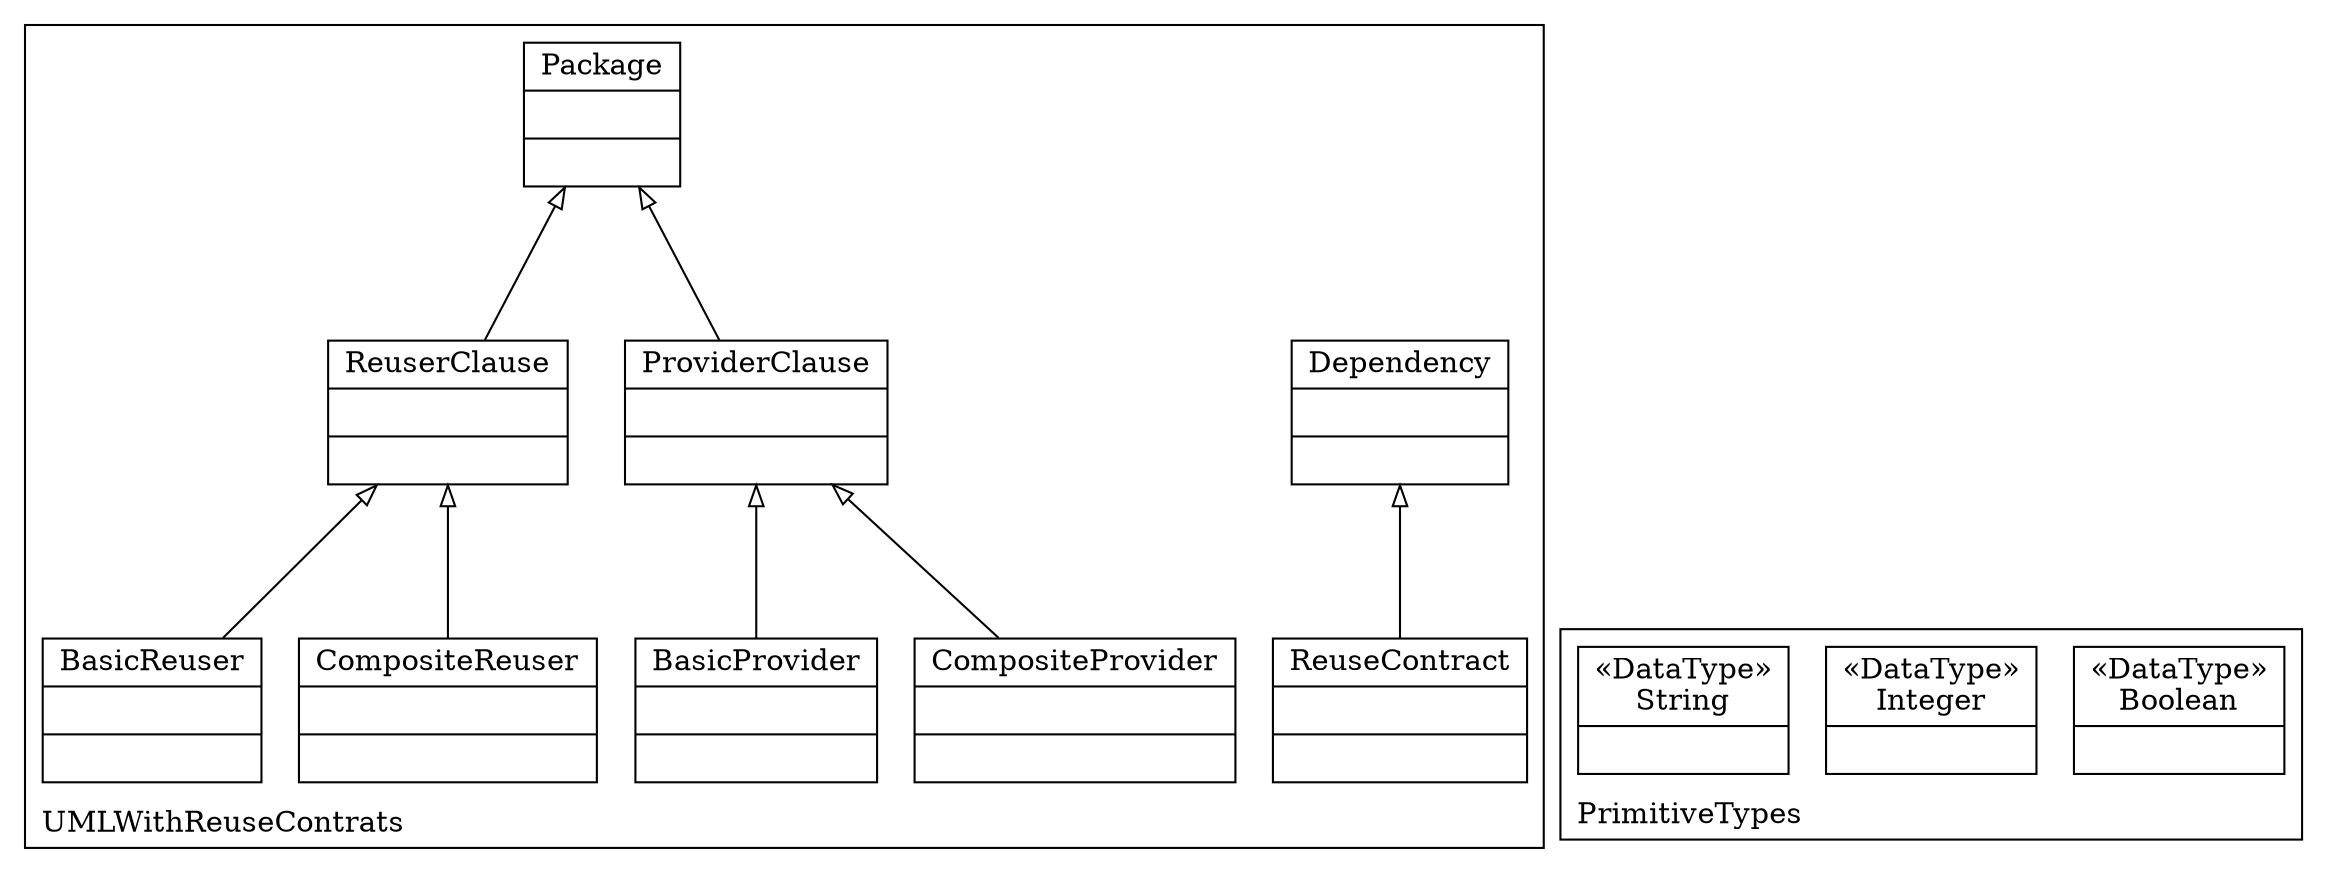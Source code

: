 digraph "KM3 Model in DOT" {
graph[rankdir=BT,labeljust=l,labelloc=t,nodeSep=0.75,compound=true];
 subgraph "cluster_UMLWithReuseContrats"{
labelloc=t
color=black
label=UMLWithReuseContrats
 node[shape=record];
ReuseContract[label="{ReuseContract| | }"]
 ReuseContract->Dependency[arrowhead=onormal,group=Dependency,minlen=2,constraint=true,]
;
 node[shape=record];
Dependency[label="{Dependency| | }"]
;
 node[shape=record];
ProviderClause[label="{ProviderClause| | }"]
 ProviderClause->Package[arrowhead=onormal,group=Package,minlen=2,constraint=true,]
;
 node[shape=record];
Package[label="{Package| | }"]
;
 node[shape=record];
ReuserClause[label="{ReuserClause| | }"]
 ReuserClause->Package[arrowhead=onormal,group=Package,minlen=2,constraint=true,]
;
 node[shape=record];
CompositeProvider[label="{CompositeProvider| | }"]
 CompositeProvider->ProviderClause[arrowhead=onormal,group=ProviderClause,minlen=2,constraint=true,]
;
 node[shape=record];
BasicProvider[label="{BasicProvider| | }"]
 BasicProvider->ProviderClause[arrowhead=onormal,group=ProviderClause,minlen=2,constraint=true,]
;
 node[shape=record];
CompositeReuser[label="{CompositeReuser| | }"]
 CompositeReuser->ReuserClause[arrowhead=onormal,group=ReuserClause,minlen=2,constraint=true,]
;
 node[shape=record];
BasicReuser[label="{BasicReuser| | }"]
 BasicReuser->ReuserClause[arrowhead=onormal,group=ReuserClause,minlen=2,constraint=true,]
;

} subgraph "cluster_PrimitiveTypes"{
labelloc=t
color=black
label=PrimitiveTypes
 node[shape=record];
Boolean[label="{&#171;DataType&#187;\nBoolean|}"]
;
 node[shape=record];
Integer[label="{&#171;DataType&#187;\nInteger|}"]
;
 node[shape=record];
String[label="{&#171;DataType&#187;\nString|}"]
;

}
}